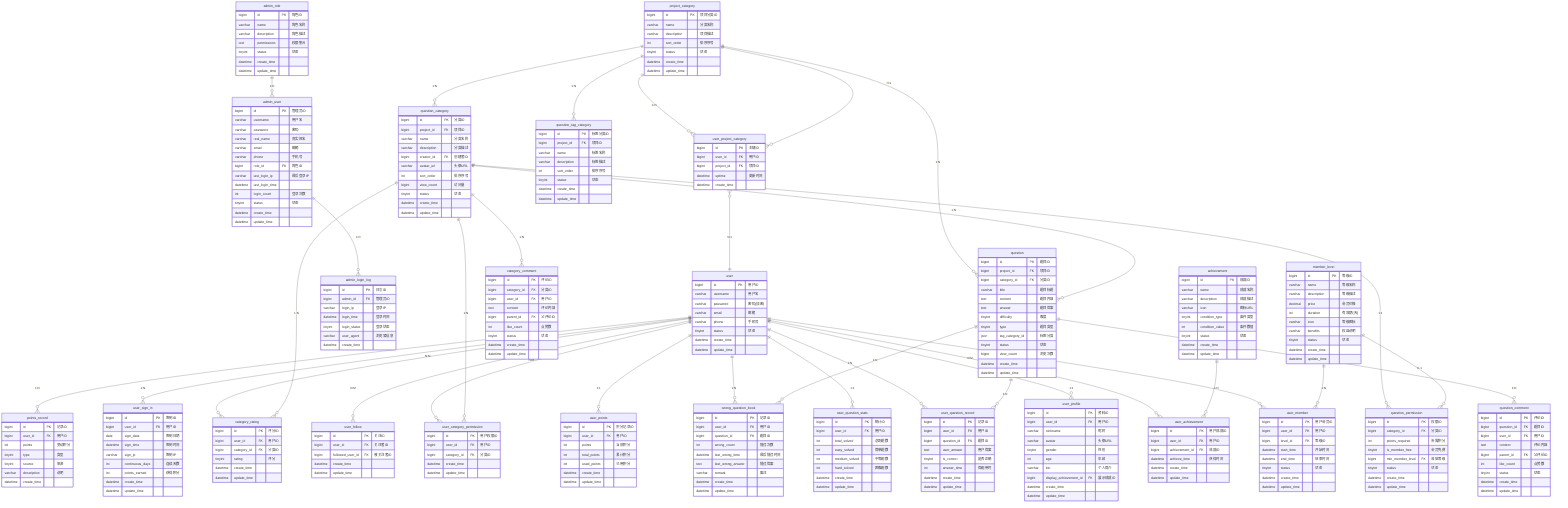 erDiagram
    user ||--o{ user_profile : "1:1"
    user ||--o{ user_question_stats : "1:1"
    user ||--o{ user_points : "1:1"
    user ||--o{ user_member : "1:N"
    user ||--o{ user_achievement : "N:M"
    user ||--o{ user_follow : "N:M"
    user ||--o{ user_sign_in : "1:N"
    user ||--o{ user_question_record : "1:N"
    user ||--o{ wrong_question_book : "1:N"
    user ||--o{ points_record : "1:N"
    user ||--o{ user_category_permission : "N:M"
    user ||--o{ category_rating : "N:M"

    admin_role ||--o{ admin_user : "1:N"
    admin_user ||--o{ admin_login_log : "1:N"

    project_category ||--o{ question_category : "1:N"
    project_category ||--o{ question_tag_category : "1:N"
    project_category ||--o{ user_project_category : "1:N"
    project_category ||--o{ question : "1:N"

    question_category ||--o{ question : "1:N"
    question_category ||--o{ category_comment : "1:N"
    question_category ||--o{ question_permission : "1:1"
    question_category ||--o{ user_category_permission : "1:N"
    question_category ||--o{ category_rating : "1:N"

    question ||--o{ question_comment : "1:N"
    question ||--o{ user_question_record : "1:N"
    question ||--o{ wrong_question_book : "1:N"

    member_level ||--o{ user_member : "1:N"
    member_level ||--o{ question_permission : "0..1"

    achievement ||--o{ user_achievement : "1:N"

    user_project_category }o--|| project_category : "N:1"
    user_project_category }o--|| user : "N:1"

    %% 完整表结构定义
    user {
        bigint id PK "用户ID"
        varchar username "用户名"
        varchar password "密码(加密)"
        varchar email "邮箱"
        varchar phone "手机号"
        tinyint status "状态"
        datetime create_time
        datetime update_time
    }

    admin_role {
        bigint id PK "角色ID"
        varchar name "角色名称"
        varchar description "角色描述"
        text permissions "权限集合"
        tinyint status "状态"
        datetime create_time
        datetime update_time
    }

    member_level {
        bigint id PK "等级ID"
        varchar name "等级名称"
        varchar description "等级描述"
        decimal price "会员价格"
        int duration "有效期(天)"
        varchar icon "等级图标"
        varchar benefits "权益说明"
        tinyint status "状态"
        datetime create_time
        datetime update_time
    }

    achievement {
        bigint id PK "成就ID"
        varchar name "成就名称"
        varchar description "成就描述"
        varchar icon "图标URL"
        tinyint condition_type "条件类型"
        int condition_value "条件数值"
        tinyint status "状态"
        datetime create_time
        datetime update_time
    }

    project_category {
        bigint id PK "项目分类ID"
        varchar name "分类名称"
        varchar description "项目描述"
        int sort_order "排序序号"
        tinyint status "状态"
        datetime create_time
        datetime update_time
    }

    admin_user {
        bigint id PK "管理员ID"
        varchar username "用户名"
        varchar password "密码"
        varchar real_name "真实姓名"
        varchar email "邮箱"
        varchar phone "手机号"
        bigint role_id FK "角色ID"
        varchar last_login_ip "最后登录IP"
        datetime last_login_time
        int login_count "登录次数"
        tinyint status "状态"
        datetime create_time
        datetime update_time
    }

    user_profile {
        bigint id PK "资料ID"
        bigint user_id FK "用户ID"
        varchar nickname "昵称"
        varchar avatar "头像URL"
        tinyint gender "性别"
        int age "年龄"
        varchar bio "个人简介"
        bigint display_achievement_id FK "展示成就ID"
        datetime create_time
        datetime update_time
    }

    question_category {
        bigint id PK "分类ID"
        bigint project_id FK "项目ID"
        varchar name "分类名称"
        varchar description "分类描述"
        bigint creator_id FK "创建者ID"
        varchar avatar_url "头像URL"
        int sort_order "排序序号"
        bigint view_count "访问量"
        tinyint status "状态"
        datetime create_time
        datetime update_time
    }

    question {
        bigint id PK "题目ID"
        bigint project_id FK "项目ID"
        bigint category_id FK "分类ID"
        varchar title "题目标题"
        text content "题目内容"
        text answer "题目答案"
        tinyint difficulty "难度"
        tinyint type "题目类型"
        json tag_category_id "标签分类"
        tinyint status "状态"
        bigint view_count "浏览次数"
        datetime create_time
        datetime update_time
    }

    question_comment {
        bigint id PK "评论ID"
        bigint question_id FK "题目ID"
        bigint user_id FK "用户ID"
        text content "评论内容"
        bigint parent_id FK "父评论ID"
        int like_count "点赞数"
        tinyint status "状态"
        datetime create_time
        datetime update_time
    }

    category_comment {
        bigint id PK "评论ID"
        bigint category_id FK "分类ID"
        bigint user_id FK "用户ID"
        text content "评论内容"
        bigint parent_id FK "父评论ID"
        int like_count "点赞数"
        tinyint status "状态"
        datetime create_time
        datetime update_time
    }

    user_question_stats {
        bigint id PK "统计ID"
        bigint user_id FK "用户ID"
        int total_solved "总刷题数"
        int easy_solved "简单题数"
        int medium_solved "中等题数"
        int hard_solved "困难题数"
        datetime create_time
        datetime update_time
    }

    user_achievement {
        bigint id PK "用户成就ID"
        bigint user_id FK "用户ID"
        bigint achievement_id FK "成就ID"
        datetime achieve_time "获得时间"
        datetime create_time
        datetime update_time
    }

    user_member {
        bigint id PK "用户会员ID"
        bigint user_id FK "用户ID"
        bigint level_id FK "等级ID"
        datetime start_time "开始时间"
        datetime end_time "结束时间"
        tinyint status "状态"
        datetime create_time
        datetime update_time
    }

    user_points {
        bigint id PK "积分记录ID"
        bigint user_id FK "用户ID"
        int points "当前积分"
        int total_points "累计积分"
        int used_points "已用积分"
        datetime create_time
        datetime update_time
    }

    points_record {
        bigint id PK "记录ID"
        bigint user_id FK "用户ID"
        int points "变动积分"
        tinyint type "类型"
        tinyint source "来源"
        varchar description "说明"
        datetime create_time
    }

    question_permission {
        bigint id PK "权限ID"
        bigint category_id FK "分类ID"
        int points_required "所需积分"
        tinyint is_member_free "会员免费"
        bigint min_member_level FK "最低等级"
        tinyint status "状态"
        datetime create_time
        datetime update_time
    }

    user_category_permission {
        bigint id PK "用户权限ID"
        bigint user_id FK "用户ID"
        bigint category_id FK "分类ID"
        datetime create_time
        datetime update_time
    }

    user_sign_in {
        bigint id PK "签到ID"
        bigint user_id FK "用户ID"
        date sign_date "签到日期"
        datetime sign_time "签到时间"
        varchar sign_ip "签到IP"
        int continuous_days "连续天数"
        int points_earned "获得积分"
        datetime create_time
        datetime update_time
    }

    user_question_record {
        bigint id PK "记录ID"
        bigint user_id FK "用户ID"
        bigint question_id FK "题目ID"
        text user_answer "用户答案"
        tinyint is_correct "是否正确"
        int answer_time "答题用时"
        datetime create_time
        datetime update_time
    }

    category_rating {
        bigint id PK "评分ID"
        bigint user_id FK "用户ID"
        bigint category_id FK "分类ID"
        tinyint rating "评分"
        datetime create_time
        datetime update_time
    }

    admin_login_log {
        bigint id PK "日志ID"
        bigint admin_id FK "管理员ID"
        varchar login_ip "登录IP"
        datetime login_time "登录时间"
        tinyint login_status "登录状态"
        varchar user_agent "浏览器信息"
        datetime create_time
    }

    wrong_question_book {
        bigint id PK "记录ID"
        bigint user_id FK "用户ID"
        bigint question_id FK "题目ID"
        int wrong_count "错误次数"
        datetime last_wrong_time "最后错误时间"
        text last_wrong_answer "错误答案"
        varchar remark "备注"
        datetime create_time
        datetime update_time
    }

    user_follow {
        bigint id PK "关注ID"
        bigint user_id FK "关注者ID"
        bigint followed_user_id FK "被关注者ID"
        datetime create_time
        datetime update_time
    }

    question_tag_category {
        bigint id PK "标签分类ID"
        bigint project_id FK "项目ID"
        varchar name "标签名称"
        varchar description "标签描述"
        int sort_order "排序序号"
        tinyint status "状态"
        datetime create_time
        datetime update_time
    }

    user_project_category {
        bigint id PK "主键ID"
        bigint user_id FK "用户ID"
        bigint project_id FK "项目ID"
        datetime uptime "更新时间"
        datetime create_time
    }
